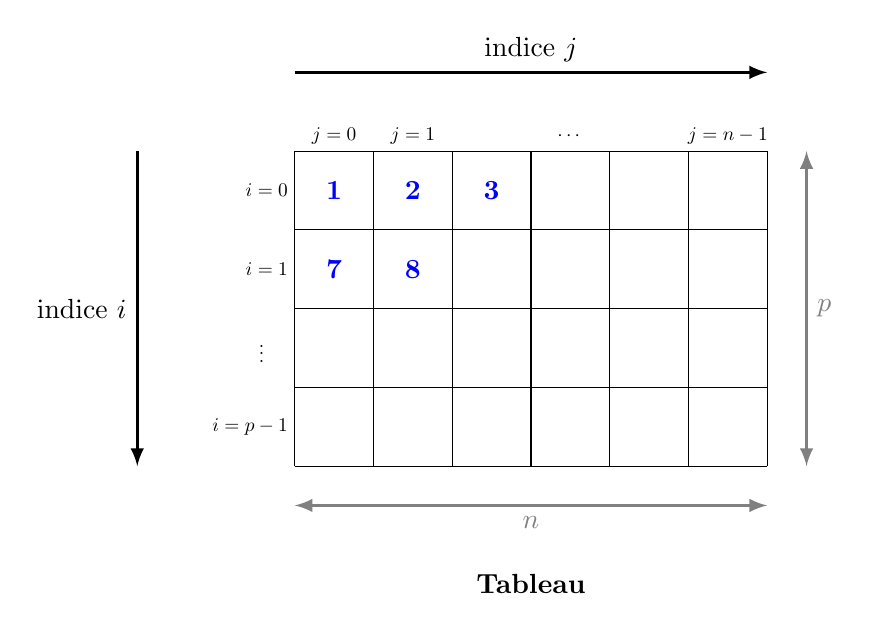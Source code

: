 \begin{tikzpicture}


% Tableau

\draw (0,0) grid ++(6,4);



\node[blue] at (0.5,3.5) {\bf 1};
\node[blue] at (1.5,3.5) {\bf 2};
\node[blue] at (2.5,3.5) {\bf 3};
%\node[blue] at (3.5,1.5) {\bf 1};
%\node[blue] at (4.5,1.5) {\bf 0};
%\node[blue] at (5.5,1.5) {\bf 0};

\node[blue] at (0.5,2.5) {\bf 7};
\node[blue] at (1.5,2.5) {\bf 8};
%\node[blue] at (2.5,2.5) {\bf 1};
%\node[blue] at (3.5,2.5) {\bf 1};
%\node[blue] at (4.5,2.5) {\bf 1};
%\node[blue] at (5.5,2.5) {\bf 0};

\node at (3,-1.5) {\bf Tableau};

\draw[->,>=latex,very thick]   (0,5)  to node[midway, above] {indice $j$}  ++(6,0) ;
\draw[->,>=latex,very thick]   (-2,4)  to node[midway, left] {indice $i$}  ++(0,-4) ;

\node[scale=0.7,above] at (0.5,4) {$j=0$};
\node[scale=0.7,above] at (1.5,4) {$j=1$};
\node[scale=0.7,above] at (3.5,4.05) {$\cdots$};
\node[scale=0.7,above] at (5.5,4) {$j=n-1$};

\node[scale=0.7,left] at (0,3.5) {$i=0$};
\node[scale=0.7,left] at (0,2.5) {$i=1$};
\node[scale=0.7,left] at (-0.3,1.5) {$\vdots$};
\node[scale=0.7,left] at (0,0.5) {$i=p-1$};


\draw[<->,>=latex,very thick,gray]   (0,-0.5)  to node[midway, below] {$n$}  ++(6,0) ;
\draw[<->,>=latex,very thick,gray]   (6.5,0)  to node[midway, right] {$p$}  ++(0,4) ;


\end{tikzpicture}
